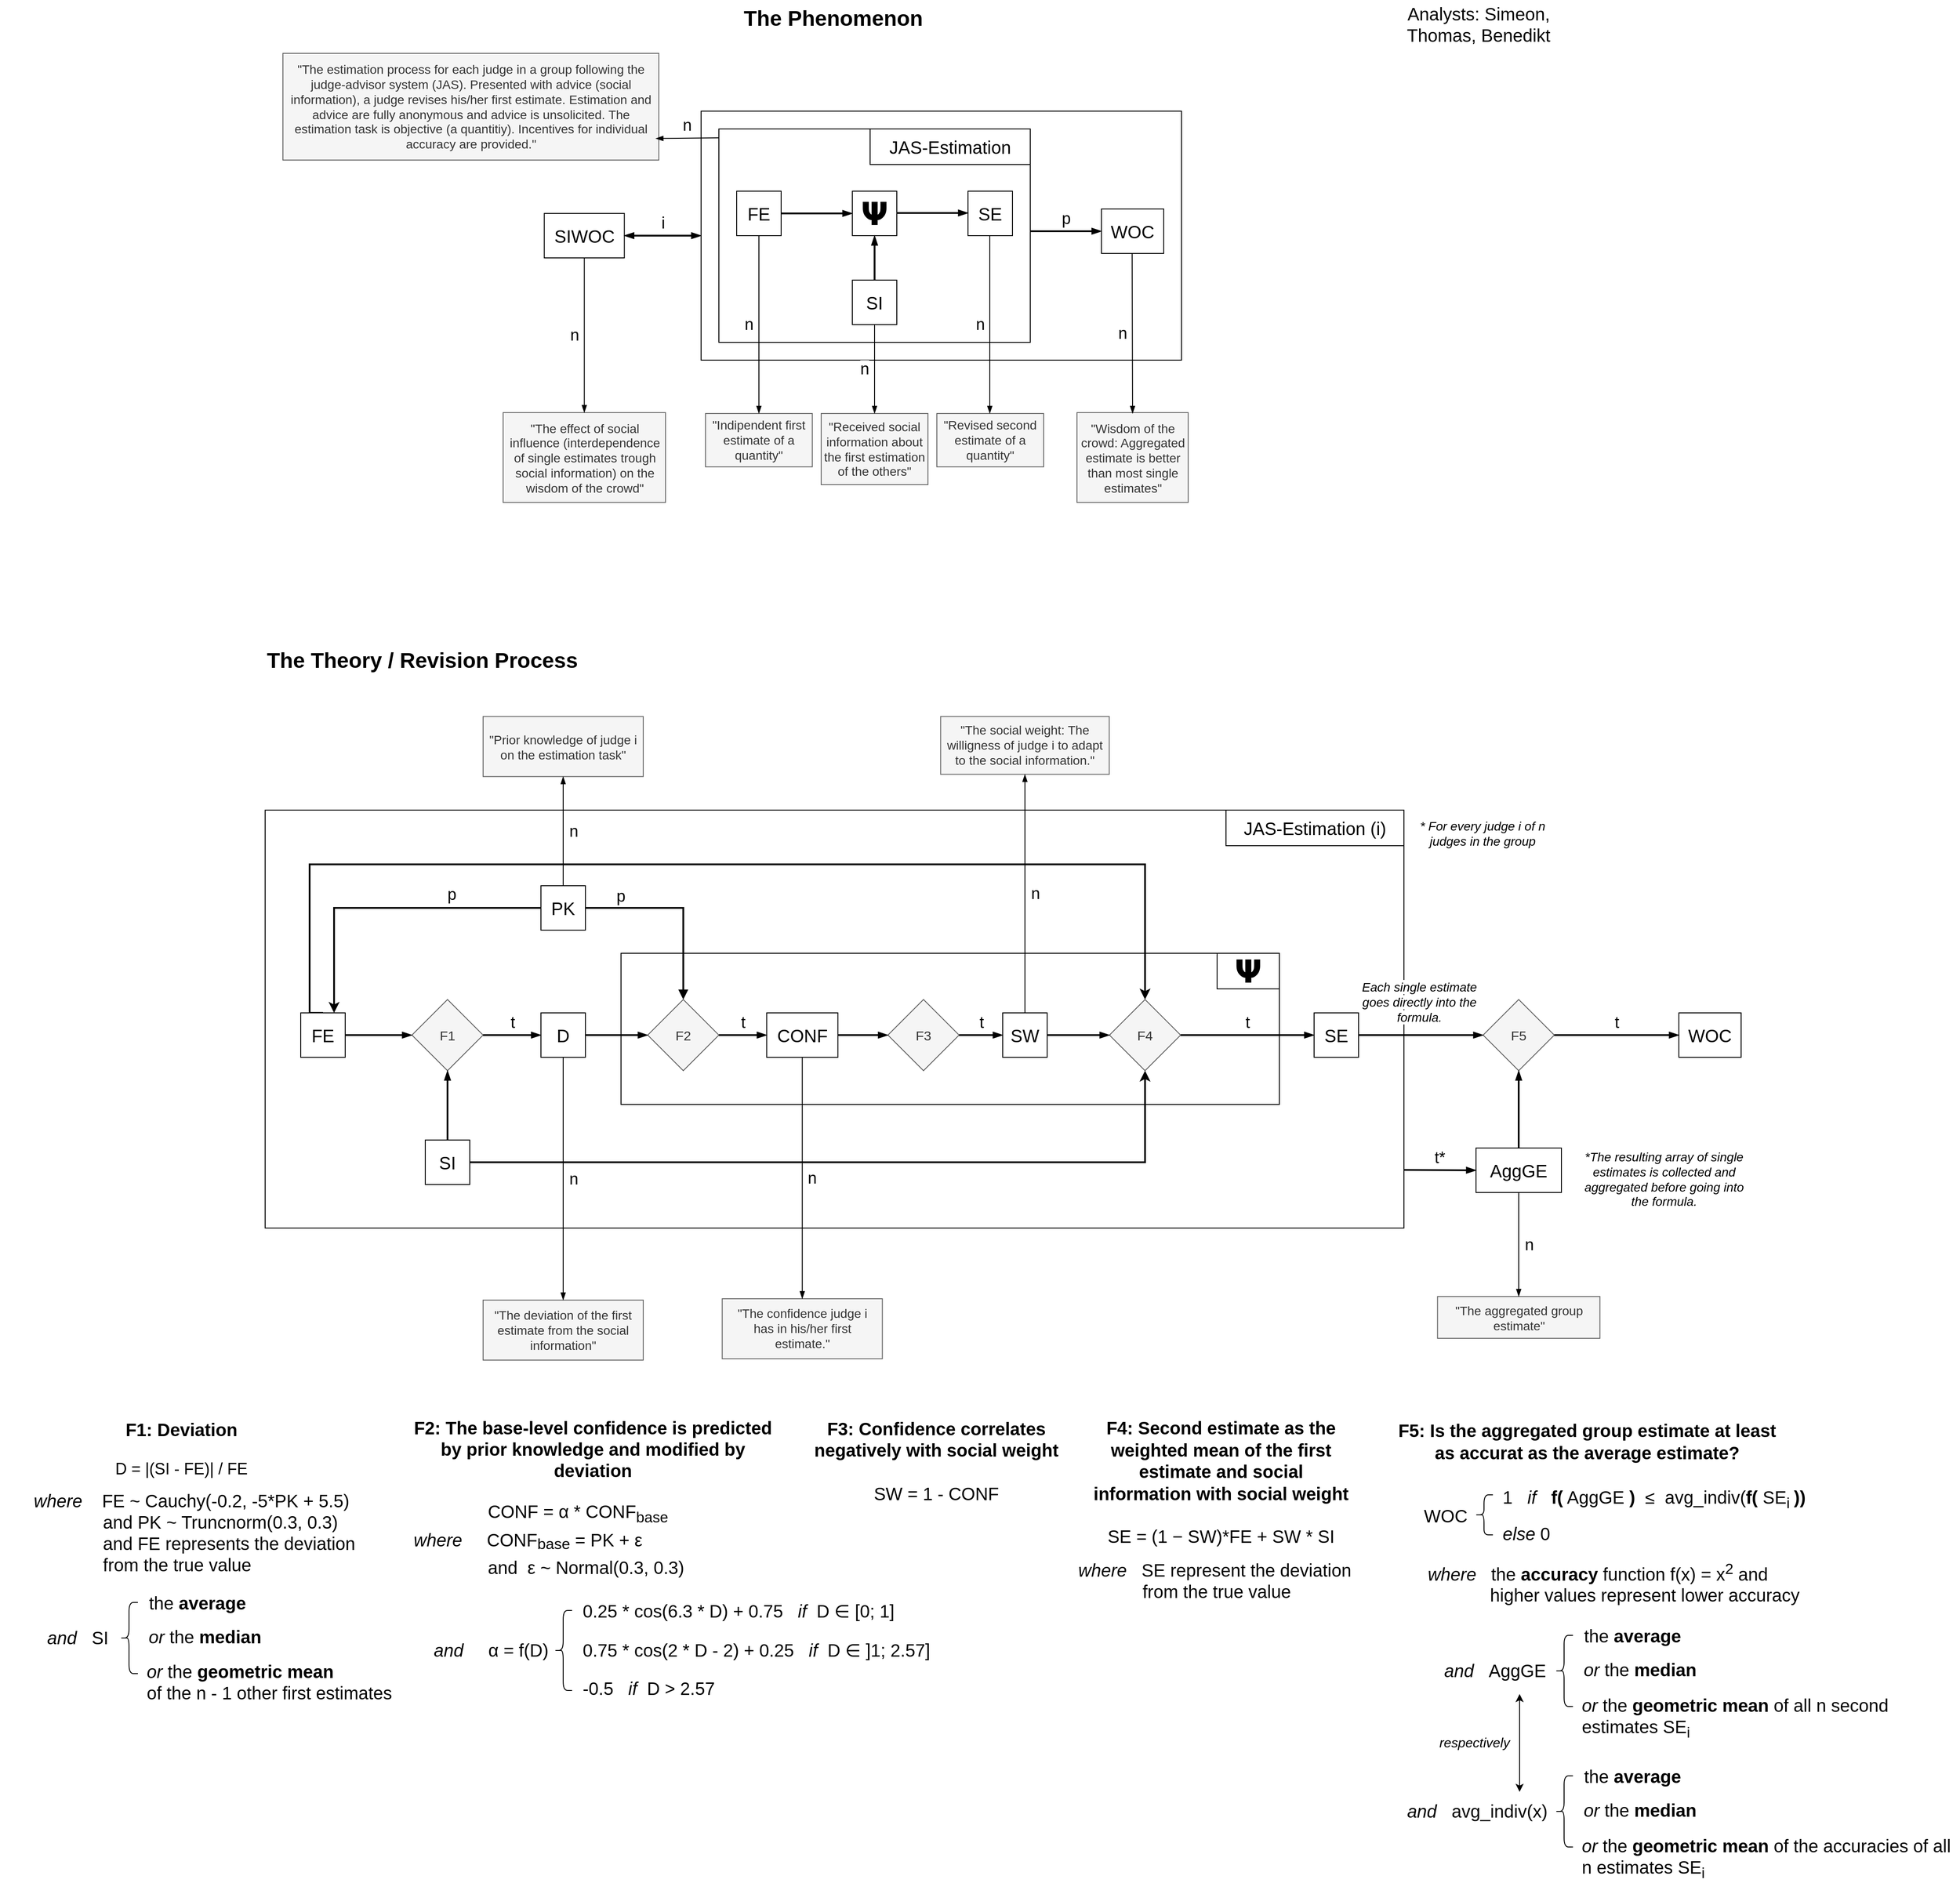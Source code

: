 <mxfile version="26.0.9">
  <diagram name="Seite-1" id="RQTe5mgzZmNywEFpRnqD">
    <mxGraphModel dx="2735" dy="2483" grid="1" gridSize="10" guides="1" tooltips="1" connect="1" arrows="1" fold="1" page="1" pageScale="1" pageWidth="827" pageHeight="1169" math="0" shadow="0">
      <root>
        <mxCell id="0" />
        <mxCell id="1" parent="0" />
        <mxCell id="HI9Pbx4m3uAijnWi6vWS-48" value="" style="group" parent="1" vertex="1" connectable="0">
          <mxGeometry x="-390" y="887" width="1587" height="500" as="geometry" />
        </mxCell>
        <mxCell id="HI9Pbx4m3uAijnWi6vWS-57" value="" style="group" parent="HI9Pbx4m3uAijnWi6vWS-48" vertex="1" connectable="0">
          <mxGeometry x="100" y="9" width="1365" height="470" as="geometry" />
        </mxCell>
        <mxCell id="HI9Pbx4m3uAijnWi6vWS-58" value="" style="rounded=0;whiteSpace=wrap;html=1;fillColor=none;" parent="HI9Pbx4m3uAijnWi6vWS-57" vertex="1">
          <mxGeometry width="1280" height="470" as="geometry" />
        </mxCell>
        <mxCell id="HI9Pbx4m3uAijnWi6vWS-59" value="JAS-Estimation (i)" style="rounded=0;whiteSpace=wrap;html=1;fontSize=20;" parent="HI9Pbx4m3uAijnWi6vWS-57" vertex="1">
          <mxGeometry x="1080" width="200" height="40" as="geometry" />
        </mxCell>
        <mxCell id="HI9Pbx4m3uAijnWi6vWS-60" value="&lt;font style=&quot;font-size: 14px; background-color: light-dark(rgb(255, 255, 255), rgb(255, 255, 255));&quot;&gt;&lt;i&gt;Each single estimate goes directly into the formula.&lt;/i&gt;&lt;/font&gt;" style="text;html=1;align=center;verticalAlign=middle;whiteSpace=wrap;rounded=0;" parent="HI9Pbx4m3uAijnWi6vWS-57" vertex="1">
          <mxGeometry x="1230" y="201" width="135" height="30" as="geometry" />
        </mxCell>
        <mxCell id="HI9Pbx4m3uAijnWi6vWS-34" value="&lt;font style=&quot;font-size: 18px;&quot;&gt;p&lt;/font&gt;" style="text;html=1;align=center;verticalAlign=middle;whiteSpace=wrap;rounded=0;" parent="HI9Pbx4m3uAijnWi6vWS-57" vertex="1">
          <mxGeometry x="370" y="82" width="60" height="30" as="geometry" />
        </mxCell>
        <mxCell id="HI9Pbx4m3uAijnWi6vWS-1" value="PK" style="rounded=0;whiteSpace=wrap;html=1;fontSize=20;" parent="HI9Pbx4m3uAijnWi6vWS-57" vertex="1">
          <mxGeometry x="310" y="85" width="50" height="50" as="geometry" />
        </mxCell>
        <mxCell id="HI9Pbx4m3uAijnWi6vWS-54" value="" style="rounded=0;whiteSpace=wrap;html=1;fillColor=none;strokeColor=#000000;strokeWidth=1;" parent="HI9Pbx4m3uAijnWi6vWS-48" vertex="1">
          <mxGeometry x="500" y="170" width="740" height="170" as="geometry" />
        </mxCell>
        <mxCell id="HI9Pbx4m3uAijnWi6vWS-55" value="&lt;span style=&quot;font-size: 36px;&quot;&gt;&lt;font style=&quot;color: rgb(0, 0, 0);&quot;&gt;𝝭&lt;/font&gt;&lt;/span&gt;" style="rounded=0;whiteSpace=wrap;html=1;strokeWidth=1;strokeColor=#000000;" parent="HI9Pbx4m3uAijnWi6vWS-48" vertex="1">
          <mxGeometry x="1170" y="170" width="70" height="40" as="geometry" />
        </mxCell>
        <mxCell id="PKGyjkcOjaS4IfkWWpPk-75" value="&lt;font&gt;&lt;i&gt;* For every judge i of n judges in the group&lt;/i&gt;&lt;/font&gt;" style="text;html=1;align=center;verticalAlign=middle;whiteSpace=wrap;rounded=0;fontSize=14;" parent="HI9Pbx4m3uAijnWi6vWS-48" vertex="1">
          <mxGeometry x="1377" y="20" width="183" height="30" as="geometry" />
        </mxCell>
        <mxCell id="PKGyjkcOjaS4IfkWWpPk-26" value="" style="group" parent="1" vertex="1" connectable="0">
          <mxGeometry x="220" y="130" width="350" height="240" as="geometry" />
        </mxCell>
        <mxCell id="PKGyjkcOjaS4IfkWWpPk-27" value="" style="rounded=0;whiteSpace=wrap;html=1;fillColor=none;" parent="PKGyjkcOjaS4IfkWWpPk-26" vertex="1">
          <mxGeometry width="350" height="240" as="geometry" />
        </mxCell>
        <mxCell id="PKGyjkcOjaS4IfkWWpPk-28" value="JAS-Estimation" style="rounded=0;whiteSpace=wrap;html=1;fontSize=20;" parent="PKGyjkcOjaS4IfkWWpPk-26" vertex="1">
          <mxGeometry x="170" width="180" height="40" as="geometry" />
        </mxCell>
        <mxCell id="PKGyjkcOjaS4IfkWWpPk-33" value="" style="rounded=0;whiteSpace=wrap;html=1;fillColor=none;" parent="1" vertex="1">
          <mxGeometry x="200" y="110" width="540" height="280" as="geometry" />
        </mxCell>
        <mxCell id="PKGyjkcOjaS4IfkWWpPk-1" value="FE" style="rounded=0;whiteSpace=wrap;html=1;fontSize=20;" parent="1" vertex="1">
          <mxGeometry x="240" y="200" width="50" height="50" as="geometry" />
        </mxCell>
        <mxCell id="PKGyjkcOjaS4IfkWWpPk-2" value="&lt;span style=&quot;font-size: 36px;&quot;&gt;𝝭&lt;/span&gt;" style="rounded=0;whiteSpace=wrap;html=1;fontSize=20;" parent="1" vertex="1">
          <mxGeometry x="370" y="200" width="50" height="50" as="geometry" />
        </mxCell>
        <mxCell id="PKGyjkcOjaS4IfkWWpPk-3" value="" style="endArrow=blockThin;html=1;rounded=0;strokeWidth=2;endFill=1;exitX=1;exitY=0.5;exitDx=0;exitDy=0;entryX=0;entryY=0.5;entryDx=0;entryDy=0;" parent="1" source="PKGyjkcOjaS4IfkWWpPk-1" target="PKGyjkcOjaS4IfkWWpPk-2" edge="1">
          <mxGeometry width="50" height="50" relative="1" as="geometry">
            <mxPoint x="330" y="310" as="sourcePoint" />
            <mxPoint x="490" y="310" as="targetPoint" />
          </mxGeometry>
        </mxCell>
        <mxCell id="PKGyjkcOjaS4IfkWWpPk-4" value="SE" style="rounded=0;whiteSpace=wrap;html=1;fontSize=20;" parent="1" vertex="1">
          <mxGeometry x="500" y="200" width="50" height="50" as="geometry" />
        </mxCell>
        <mxCell id="PKGyjkcOjaS4IfkWWpPk-5" value="" style="endArrow=blockThin;html=1;rounded=0;strokeWidth=2;endFill=1;exitX=1;exitY=0.5;exitDx=0;exitDy=0;entryX=0;entryY=0.5;entryDx=0;entryDy=0;" parent="1" edge="1">
          <mxGeometry width="50" height="50" relative="1" as="geometry">
            <mxPoint x="420" y="224.5" as="sourcePoint" />
            <mxPoint x="500" y="224.5" as="targetPoint" />
          </mxGeometry>
        </mxCell>
        <mxCell id="PKGyjkcOjaS4IfkWWpPk-7" value="SI" style="rounded=0;whiteSpace=wrap;html=1;fontSize=20;" parent="1" vertex="1">
          <mxGeometry x="370" y="300" width="50" height="50" as="geometry" />
        </mxCell>
        <mxCell id="PKGyjkcOjaS4IfkWWpPk-8" value="" style="endArrow=blockThin;html=1;rounded=0;strokeWidth=2;endFill=1;entryX=0.5;entryY=1;entryDx=0;entryDy=0;" parent="1" target="PKGyjkcOjaS4IfkWWpPk-2" edge="1">
          <mxGeometry width="50" height="50" relative="1" as="geometry">
            <mxPoint x="395" y="300" as="sourcePoint" />
            <mxPoint x="450" y="300" as="targetPoint" />
          </mxGeometry>
        </mxCell>
        <mxCell id="PKGyjkcOjaS4IfkWWpPk-12" value="WOC" style="rounded=0;whiteSpace=wrap;html=1;fontSize=20;" parent="1" vertex="1">
          <mxGeometry x="650" y="220" width="70" height="50" as="geometry" />
        </mxCell>
        <mxCell id="PKGyjkcOjaS4IfkWWpPk-13" value="&lt;font style=&quot;font-size: 18px;&quot;&gt;p&lt;/font&gt;" style="endArrow=blockThin;html=1;rounded=0;labelPosition=center;verticalLabelPosition=top;align=center;verticalAlign=bottom;strokeWidth=2;endFill=1;exitX=1;exitY=0.5;exitDx=0;exitDy=0;" parent="1" edge="1">
          <mxGeometry width="50" height="50" relative="1" as="geometry">
            <mxPoint x="569.991" y="245" as="sourcePoint" />
            <mxPoint x="650" y="245" as="targetPoint" />
          </mxGeometry>
        </mxCell>
        <mxCell id="PKGyjkcOjaS4IfkWWpPk-15" value="SIWOC" style="rounded=0;whiteSpace=wrap;html=1;fontSize=20;" parent="1" vertex="1">
          <mxGeometry x="23.75" y="225" width="90" height="50" as="geometry" />
        </mxCell>
        <mxCell id="PKGyjkcOjaS4IfkWWpPk-16" value="&lt;font style=&quot;font-size: 18px;&quot;&gt;i&lt;/font&gt;" style="endArrow=blockThin;html=1;rounded=0;labelPosition=center;verticalLabelPosition=top;align=center;verticalAlign=bottom;strokeWidth=2;endFill=1;startArrow=blockThin;startFill=1;entryX=0;entryY=0.5;entryDx=0;entryDy=0;exitX=1;exitY=0.5;exitDx=0;exitDy=0;" parent="1" source="PKGyjkcOjaS4IfkWWpPk-15" target="PKGyjkcOjaS4IfkWWpPk-33" edge="1">
          <mxGeometry width="50" height="50" relative="1" as="geometry">
            <mxPoint x="100" y="310" as="sourcePoint" />
            <mxPoint x="170" y="250" as="targetPoint" />
          </mxGeometry>
        </mxCell>
        <mxCell id="PKGyjkcOjaS4IfkWWpPk-17" value="&quot;Indipendent first estimate of a quantity&quot;" style="rounded=0;whiteSpace=wrap;html=1;fillColor=#f5f5f5;fontColor=#333333;strokeColor=#666666;fontSize=14;" parent="1" vertex="1">
          <mxGeometry x="205" y="450" width="120" height="60" as="geometry" />
        </mxCell>
        <mxCell id="PKGyjkcOjaS4IfkWWpPk-18" value="&lt;font style=&quot;font-size: 18px;&quot;&gt;n&lt;/font&gt;" style="endArrow=blockThin;html=1;rounded=0;labelPosition=left;verticalLabelPosition=middle;align=right;verticalAlign=middle;strokeWidth=1;endFill=1;exitX=0.5;exitY=1;exitDx=0;exitDy=0;entryX=0.5;entryY=0;entryDx=0;entryDy=0;spacingRight=5;" parent="1" source="PKGyjkcOjaS4IfkWWpPk-1" target="PKGyjkcOjaS4IfkWWpPk-17" edge="1">
          <mxGeometry width="50" height="50" relative="1" as="geometry">
            <mxPoint x="250" y="300" as="sourcePoint" />
            <mxPoint x="400" y="300" as="targetPoint" />
          </mxGeometry>
        </mxCell>
        <mxCell id="PKGyjkcOjaS4IfkWWpPk-19" value="&quot;Received social information about the first estimation of the others&quot;" style="rounded=0;whiteSpace=wrap;html=1;fillColor=#f5f5f5;fontColor=#333333;strokeColor=#666666;fontSize=14;" parent="1" vertex="1">
          <mxGeometry x="335" y="450" width="120" height="80" as="geometry" />
        </mxCell>
        <mxCell id="PKGyjkcOjaS4IfkWWpPk-20" value="&lt;font style=&quot;font-size: 18px;&quot;&gt;n&lt;/font&gt;" style="endArrow=blockThin;html=1;rounded=0;labelPosition=left;verticalLabelPosition=middle;align=right;verticalAlign=middle;strokeWidth=1;endFill=1;exitX=0.5;exitY=1;exitDx=0;exitDy=0;entryX=0.5;entryY=0;entryDx=0;entryDy=0;spacingRight=5;" parent="1" source="PKGyjkcOjaS4IfkWWpPk-7" target="PKGyjkcOjaS4IfkWWpPk-19" edge="1">
          <mxGeometry width="50" height="50" relative="1" as="geometry">
            <mxPoint x="275" y="260" as="sourcePoint" />
            <mxPoint x="275" y="460" as="targetPoint" />
          </mxGeometry>
        </mxCell>
        <mxCell id="PKGyjkcOjaS4IfkWWpPk-21" value="&quot;Revised second estimate of a quantity&quot;" style="rounded=0;whiteSpace=wrap;html=1;fillColor=#f5f5f5;fontColor=#333333;strokeColor=#666666;fontSize=14;" parent="1" vertex="1">
          <mxGeometry x="465" y="450" width="120" height="60" as="geometry" />
        </mxCell>
        <mxCell id="PKGyjkcOjaS4IfkWWpPk-22" value="&lt;font style=&quot;font-size: 18px;&quot;&gt;n&lt;/font&gt;" style="endArrow=blockThin;html=1;rounded=0;labelPosition=left;verticalLabelPosition=middle;align=right;verticalAlign=middle;strokeWidth=1;endFill=1;exitX=0.5;exitY=1;exitDx=0;exitDy=0;entryX=0.5;entryY=0;entryDx=0;entryDy=0;spacingRight=5;" parent="1" edge="1">
          <mxGeometry width="50" height="50" relative="1" as="geometry">
            <mxPoint x="524.5" y="250" as="sourcePoint" />
            <mxPoint x="524.5" y="450" as="targetPoint" />
          </mxGeometry>
        </mxCell>
        <mxCell id="PKGyjkcOjaS4IfkWWpPk-29" value="&quot;Wisdom of the crowd: Aggregated estimate is better than most single estimates&quot;" style="rounded=0;whiteSpace=wrap;html=1;fillColor=#f5f5f5;fontColor=#333333;strokeColor=#666666;fontSize=14;" parent="1" vertex="1">
          <mxGeometry x="622.5" y="449" width="125" height="101" as="geometry" />
        </mxCell>
        <mxCell id="PKGyjkcOjaS4IfkWWpPk-30" value="&lt;font style=&quot;font-size: 18px;&quot;&gt;n&lt;/font&gt;" style="endArrow=blockThin;html=1;rounded=0;labelPosition=left;verticalLabelPosition=middle;align=right;verticalAlign=middle;strokeWidth=1;endFill=1;exitX=0.5;exitY=1;exitDx=0;exitDy=0;spacingRight=5;" parent="1" edge="1">
          <mxGeometry width="50" height="50" relative="1" as="geometry">
            <mxPoint x="684.5" y="270" as="sourcePoint" />
            <mxPoint x="685" y="450" as="targetPoint" />
          </mxGeometry>
        </mxCell>
        <mxCell id="PKGyjkcOjaS4IfkWWpPk-31" value="&quot;The effect of social influence (interdependence of single estimates trough social information) on the wisdom of the crowd&quot;" style="rounded=0;whiteSpace=wrap;html=1;fillColor=#f5f5f5;fontColor=#333333;strokeColor=#666666;fontSize=14;spacingLeft=3;spacingRight=3;" parent="1" vertex="1">
          <mxGeometry x="-22.5" y="449" width="182.5" height="101" as="geometry" />
        </mxCell>
        <mxCell id="PKGyjkcOjaS4IfkWWpPk-32" value="&lt;font style=&quot;font-size: 18px;&quot;&gt;n&lt;/font&gt;" style="endArrow=blockThin;html=1;rounded=0;labelPosition=left;verticalLabelPosition=middle;align=right;verticalAlign=middle;strokeWidth=1;endFill=1;spacingRight=5;exitX=0.5;exitY=1;exitDx=0;exitDy=0;entryX=0.5;entryY=0;entryDx=0;entryDy=0;" parent="1" source="PKGyjkcOjaS4IfkWWpPk-15" target="PKGyjkcOjaS4IfkWWpPk-31" edge="1">
          <mxGeometry width="50" height="50" relative="1" as="geometry">
            <mxPoint x="70" y="280" as="sourcePoint" />
            <mxPoint x="65" y="449" as="targetPoint" />
          </mxGeometry>
        </mxCell>
        <mxCell id="PKGyjkcOjaS4IfkWWpPk-34" value="&quot;The estimation process for each judge in a group following the judge-advisor system (JAS). Presented with advice (social information), a judge revises his/her first estimate. Estimation and advice are fully anonymous and advice is unsolicited. The estimation task is objective (a quantitiy). Incentives for individual accuracy are provided.&quot;" style="rounded=0;whiteSpace=wrap;html=1;fillColor=#f5f5f5;fontColor=#333333;strokeColor=#666666;fontSize=14;spacingLeft=5;spacingRight=5;" parent="1" vertex="1">
          <mxGeometry x="-270" y="45" width="422.5" height="120" as="geometry" />
        </mxCell>
        <mxCell id="PKGyjkcOjaS4IfkWWpPk-35" value="&lt;font style=&quot;font-size: 18px;&quot;&gt;n&lt;/font&gt;" style="endArrow=blockThin;html=1;rounded=0;labelPosition=center;verticalLabelPosition=top;align=center;verticalAlign=bottom;strokeWidth=1;endFill=1;exitX=0.037;exitY=0.107;exitDx=0;exitDy=0;exitPerimeter=0;entryX=0.992;entryY=0.798;entryDx=0;entryDy=0;entryPerimeter=0;" parent="1" source="PKGyjkcOjaS4IfkWWpPk-33" target="PKGyjkcOjaS4IfkWWpPk-34" edge="1">
          <mxGeometry width="50" height="50" relative="1" as="geometry">
            <mxPoint x="220" y="70" as="sourcePoint" />
            <mxPoint x="380" y="70" as="targetPoint" />
          </mxGeometry>
        </mxCell>
        <mxCell id="PKGyjkcOjaS4IfkWWpPk-57" value="&quot;The social weight: The willigness of judge i to adapt to the social information.&quot;" style="rounded=0;whiteSpace=wrap;html=1;fillColor=#f5f5f5;strokeColor=#666666;fontSize=14;spacingLeft=3;spacingRight=3;fontColor=#333333;" parent="1" vertex="1">
          <mxGeometry x="469.25" y="790.75" width="189.5" height="65" as="geometry" />
        </mxCell>
        <mxCell id="PKGyjkcOjaS4IfkWWpPk-68" value="&quot;The confidence judge i has in his/her first estimate.&quot;" style="rounded=0;whiteSpace=wrap;html=1;fillColor=#f5f5f5;strokeColor=#666666;fontSize=14;spacingLeft=3;spacingRight=3;fontColor=#333333;" parent="1" vertex="1">
          <mxGeometry x="223.75" y="1445.5" width="180" height="67.5" as="geometry" />
        </mxCell>
        <mxCell id="PKGyjkcOjaS4IfkWWpPk-79" value="&lt;b style=&quot;&quot;&gt;&lt;font style=&quot;font-size: 20px;&quot;&gt;F4: Second estimate as the weighted mean of the first estimate and social information with social weight&lt;/font&gt;&lt;/b&gt;&lt;div&gt;&lt;b&gt;&lt;font style=&quot;font-size: 20px;&quot;&gt;&lt;br&gt;&lt;/font&gt;&lt;/b&gt;&lt;div&gt;&lt;font style=&quot;font-size: 20px;&quot;&gt;SE = (1 − SW)*FE + SW * SI&lt;/font&gt;&lt;br&gt;&lt;/div&gt;&lt;/div&gt;" style="text;html=1;align=center;verticalAlign=middle;whiteSpace=wrap;rounded=0;fontSize=17;" parent="1" vertex="1">
          <mxGeometry x="634" y="1587" width="301" height="130" as="geometry" />
        </mxCell>
        <mxCell id="PKGyjkcOjaS4IfkWWpPk-80" value="&lt;b style=&quot;&quot;&gt;&lt;font style=&quot;font-size: 20px;&quot;&gt;F5: Is the aggregated group estimate at least as accurat as the average estimate?&lt;/font&gt;&lt;/b&gt;" style="text;html=1;align=center;verticalAlign=middle;whiteSpace=wrap;rounded=0;fontSize=17;" parent="1" vertex="1">
          <mxGeometry x="981" y="1572" width="430" height="67" as="geometry" />
        </mxCell>
        <mxCell id="HI9Pbx4m3uAijnWi6vWS-29" style="edgeStyle=orthogonalEdgeStyle;rounded=0;orthogonalLoop=1;jettySize=auto;html=1;exitX=0.5;exitY=0;exitDx=0;exitDy=0;entryX=0.5;entryY=0;entryDx=0;entryDy=0;strokeWidth=2;" parent="1" source="PKGyjkcOjaS4IfkWWpPk-83" target="PKGyjkcOjaS4IfkWWpPk-86" edge="1">
          <mxGeometry relative="1" as="geometry">
            <Array as="points">
              <mxPoint x="-240" y="1124" />
              <mxPoint x="-240" y="957" />
              <mxPoint x="699" y="957" />
            </Array>
          </mxGeometry>
        </mxCell>
        <mxCell id="PKGyjkcOjaS4IfkWWpPk-83" value="FE" style="rounded=0;whiteSpace=wrap;html=1;fontSize=20;" parent="1" vertex="1">
          <mxGeometry x="-250" y="1124" width="50" height="50" as="geometry" />
        </mxCell>
        <mxCell id="PKGyjkcOjaS4IfkWWpPk-85" value="SW" style="rounded=0;whiteSpace=wrap;html=1;fontSize=20;" parent="1" vertex="1">
          <mxGeometry x="539" y="1124" width="50" height="50" as="geometry" />
        </mxCell>
        <mxCell id="PKGyjkcOjaS4IfkWWpPk-86" value="F4" style="rhombus;whiteSpace=wrap;html=1;strokeColor=#666666;fillColor=#f5f5f5;fontSize=15;fontColor=#333333;" parent="1" vertex="1">
          <mxGeometry x="659" y="1109" width="80" height="80" as="geometry" />
        </mxCell>
        <mxCell id="PKGyjkcOjaS4IfkWWpPk-87" value="SE" style="rounded=0;whiteSpace=wrap;html=1;fontSize=20;" parent="1" vertex="1">
          <mxGeometry x="889" y="1124" width="50" height="50" as="geometry" />
        </mxCell>
        <mxCell id="PKGyjkcOjaS4IfkWWpPk-88" value="CONF" style="rounded=0;whiteSpace=wrap;html=1;fontSize=20;" parent="1" vertex="1">
          <mxGeometry x="273.75" y="1124" width="80" height="50" as="geometry" />
        </mxCell>
        <mxCell id="PKGyjkcOjaS4IfkWWpPk-92" value="" style="endArrow=blockThin;html=1;rounded=0;strokeWidth=2;endFill=1;exitX=1;exitY=0.5;exitDx=0;exitDy=0;entryX=0;entryY=0.5;entryDx=0;entryDy=0;" parent="1" source="PKGyjkcOjaS4IfkWWpPk-85" target="PKGyjkcOjaS4IfkWWpPk-86" edge="1">
          <mxGeometry width="50" height="50" relative="1" as="geometry">
            <mxPoint x="589" y="1254" as="sourcePoint" />
            <mxPoint x="749" y="1254" as="targetPoint" />
          </mxGeometry>
        </mxCell>
        <mxCell id="PKGyjkcOjaS4IfkWWpPk-93" value="&lt;font style=&quot;font-size: 18px;&quot;&gt;t&lt;/font&gt;" style="endArrow=blockThin;html=1;rounded=0;labelPosition=center;verticalLabelPosition=top;align=center;verticalAlign=bottom;strokeWidth=2;endFill=1;exitX=1;exitY=0.5;exitDx=0;exitDy=0;entryX=0;entryY=0.5;entryDx=0;entryDy=0;" parent="1" source="PKGyjkcOjaS4IfkWWpPk-86" target="PKGyjkcOjaS4IfkWWpPk-87" edge="1">
          <mxGeometry width="50" height="50" relative="1" as="geometry">
            <mxPoint x="789" y="1224" as="sourcePoint" />
            <mxPoint x="949" y="1224" as="targetPoint" />
          </mxGeometry>
        </mxCell>
        <mxCell id="PKGyjkcOjaS4IfkWWpPk-98" style="edgeStyle=orthogonalEdgeStyle;rounded=0;orthogonalLoop=1;jettySize=auto;html=1;exitX=1;exitY=0.5;exitDx=0;exitDy=0;entryX=0.5;entryY=1;entryDx=0;entryDy=0;strokeWidth=2;" parent="1" source="PKGyjkcOjaS4IfkWWpPk-39" target="PKGyjkcOjaS4IfkWWpPk-86" edge="1">
          <mxGeometry relative="1" as="geometry" />
        </mxCell>
        <mxCell id="PKGyjkcOjaS4IfkWWpPk-39" value="SI" style="rounded=0;whiteSpace=wrap;html=1;fontSize=20;" parent="1" vertex="1">
          <mxGeometry x="-110" y="1267" width="50" height="50" as="geometry" />
        </mxCell>
        <mxCell id="PKGyjkcOjaS4IfkWWpPk-105" value="F5" style="rhombus;whiteSpace=wrap;html=1;strokeColor=#666666;fillColor=#f5f5f5;fontSize=15;fontColor=#333333;" parent="1" vertex="1">
          <mxGeometry x="1079" y="1109" width="80" height="80" as="geometry" />
        </mxCell>
        <mxCell id="PKGyjkcOjaS4IfkWWpPk-107" value="" style="endArrow=blockThin;html=1;rounded=0;strokeWidth=2;endFill=1;exitX=1;exitY=0.5;exitDx=0;exitDy=0;entryX=0;entryY=0.5;entryDx=0;entryDy=0;" parent="1" source="PKGyjkcOjaS4IfkWWpPk-87" target="PKGyjkcOjaS4IfkWWpPk-105" edge="1">
          <mxGeometry width="50" height="50" relative="1" as="geometry">
            <mxPoint x="1049" y="1184" as="sourcePoint" />
            <mxPoint x="1179" y="1224" as="targetPoint" />
          </mxGeometry>
        </mxCell>
        <mxCell id="PKGyjkcOjaS4IfkWWpPk-108" value="AggGE" style="rounded=0;whiteSpace=wrap;html=1;fontSize=20;" parent="1" vertex="1">
          <mxGeometry x="1071" y="1276" width="96" height="50" as="geometry" />
        </mxCell>
        <mxCell id="PKGyjkcOjaS4IfkWWpPk-109" value="&lt;font style=&quot;font-size: 18px;&quot;&gt;t*&lt;/font&gt;" style="endArrow=blockThin;html=1;rounded=0;labelPosition=center;verticalLabelPosition=top;align=center;verticalAlign=bottom;strokeWidth=2;endFill=1;exitX=1;exitY=0.861;exitDx=0;exitDy=0;entryX=0;entryY=0.5;entryDx=0;entryDy=0;exitPerimeter=0;" parent="1" source="HI9Pbx4m3uAijnWi6vWS-58" target="PKGyjkcOjaS4IfkWWpPk-108" edge="1">
          <mxGeometry width="50" height="50" relative="1" as="geometry">
            <mxPoint x="979.0" y="1301.5" as="sourcePoint" />
            <mxPoint x="1219" y="1384" as="targetPoint" />
          </mxGeometry>
        </mxCell>
        <mxCell id="PKGyjkcOjaS4IfkWWpPk-110" value="" style="endArrow=blockThin;html=1;rounded=0;strokeWidth=2;endFill=1;exitX=0.5;exitY=0;exitDx=0;exitDy=0;entryX=0.5;entryY=1;entryDx=0;entryDy=0;" parent="1" source="PKGyjkcOjaS4IfkWWpPk-108" target="PKGyjkcOjaS4IfkWWpPk-105" edge="1">
          <mxGeometry width="50" height="50" relative="1" as="geometry">
            <mxPoint x="1139" y="1214" as="sourcePoint" />
            <mxPoint x="1299" y="1214" as="targetPoint" />
          </mxGeometry>
        </mxCell>
        <mxCell id="PKGyjkcOjaS4IfkWWpPk-111" value="&quot;The aggregated group estimate&quot;" style="rounded=0;whiteSpace=wrap;html=1;fillColor=#f5f5f5;fontColor=#333333;strokeColor=#666666;fontSize=14;spacingLeft=3;spacingRight=3;" parent="1" vertex="1">
          <mxGeometry x="1027.75" y="1443" width="182.5" height="47" as="geometry" />
        </mxCell>
        <mxCell id="PKGyjkcOjaS4IfkWWpPk-112" value="&lt;font style=&quot;font-size: 18px;&quot;&gt;n&lt;/font&gt;" style="endArrow=blockThin;html=1;rounded=0;labelPosition=right;verticalLabelPosition=middle;align=left;verticalAlign=middle;strokeWidth=1;endFill=1;exitX=0.5;exitY=1;exitDx=0;exitDy=0;entryX=0.5;entryY=0;entryDx=0;entryDy=0;spacingLeft=5;" parent="1" source="PKGyjkcOjaS4IfkWWpPk-108" target="PKGyjkcOjaS4IfkWWpPk-111" edge="1">
          <mxGeometry width="50" height="50" relative="1" as="geometry">
            <mxPoint x="1179" y="1364" as="sourcePoint" />
            <mxPoint x="1339" y="1364" as="targetPoint" />
          </mxGeometry>
        </mxCell>
        <mxCell id="PKGyjkcOjaS4IfkWWpPk-113" value="WOC" style="rounded=0;whiteSpace=wrap;html=1;fontSize=20;" parent="1" vertex="1">
          <mxGeometry x="1299" y="1124" width="70" height="50" as="geometry" />
        </mxCell>
        <mxCell id="PKGyjkcOjaS4IfkWWpPk-115" value="&lt;font style=&quot;font-size: 18px;&quot;&gt;t&lt;/font&gt;" style="endArrow=blockThin;html=1;rounded=0;labelPosition=center;verticalLabelPosition=top;align=center;verticalAlign=bottom;strokeWidth=2;endFill=1;exitX=1;exitY=0.5;exitDx=0;exitDy=0;entryX=0;entryY=0.5;entryDx=0;entryDy=0;" parent="1" source="PKGyjkcOjaS4IfkWWpPk-105" target="PKGyjkcOjaS4IfkWWpPk-113" edge="1">
          <mxGeometry width="50" height="50" relative="1" as="geometry">
            <mxPoint x="1229" y="1234" as="sourcePoint" />
            <mxPoint x="1389" y="1234" as="targetPoint" />
          </mxGeometry>
        </mxCell>
        <mxCell id="PKGyjkcOjaS4IfkWWpPk-116" value="&lt;h1 style=&quot;margin-top: 0px;&quot;&gt;The Theory / Revision Process&lt;/h1&gt;" style="text;html=1;whiteSpace=wrap;overflow=hidden;rounded=0;" parent="1" vertex="1">
          <mxGeometry x="-290" y="707" width="900" height="63" as="geometry" />
        </mxCell>
        <mxCell id="PKGyjkcOjaS4IfkWWpPk-117" value="&lt;h1 style=&quot;margin-top: 0px;&quot;&gt;The Phenomenon&lt;/h1&gt;&lt;p&gt;&lt;br&gt;&lt;/p&gt;" style="text;html=1;whiteSpace=wrap;overflow=hidden;rounded=0;" parent="1" vertex="1">
          <mxGeometry x="246" y="-15" width="400" height="50" as="geometry" />
        </mxCell>
        <mxCell id="HI9Pbx4m3uAijnWi6vWS-31" style="edgeStyle=orthogonalEdgeStyle;rounded=0;orthogonalLoop=1;jettySize=auto;html=1;exitX=0;exitY=0.5;exitDx=0;exitDy=0;entryX=0.75;entryY=0;entryDx=0;entryDy=0;strokeWidth=2;" parent="1" source="HI9Pbx4m3uAijnWi6vWS-1" target="PKGyjkcOjaS4IfkWWpPk-83" edge="1">
          <mxGeometry relative="1" as="geometry" />
        </mxCell>
        <mxCell id="HI9Pbx4m3uAijnWi6vWS-69" style="edgeStyle=orthogonalEdgeStyle;rounded=0;orthogonalLoop=1;jettySize=auto;html=1;exitX=1;exitY=0.5;exitDx=0;exitDy=0;entryX=0.5;entryY=0;entryDx=0;entryDy=0;endArrow=block;endFill=1;strokeWidth=2;" parent="1" source="HI9Pbx4m3uAijnWi6vWS-1" target="HI9Pbx4m3uAijnWi6vWS-13" edge="1">
          <mxGeometry relative="1" as="geometry" />
        </mxCell>
        <mxCell id="HI9Pbx4m3uAijnWi6vWS-4" value="D" style="rounded=0;whiteSpace=wrap;html=1;fontSize=20;" parent="1" vertex="1">
          <mxGeometry x="20" y="1124" width="50" height="50" as="geometry" />
        </mxCell>
        <mxCell id="HI9Pbx4m3uAijnWi6vWS-10" value="F3" style="rhombus;whiteSpace=wrap;html=1;strokeColor=#666666;fillColor=#f5f5f5;fontSize=15;fontColor=#333333;" parent="1" vertex="1">
          <mxGeometry x="410" y="1109" width="80" height="80" as="geometry" />
        </mxCell>
        <mxCell id="HI9Pbx4m3uAijnWi6vWS-11" value="" style="endArrow=blockThin;html=1;rounded=0;strokeWidth=2;endFill=1;exitX=1;exitY=0.5;exitDx=0;exitDy=0;entryX=0;entryY=0.5;entryDx=0;entryDy=0;" parent="1" source="PKGyjkcOjaS4IfkWWpPk-88" target="HI9Pbx4m3uAijnWi6vWS-10" edge="1">
          <mxGeometry width="50" height="50" relative="1" as="geometry">
            <mxPoint x="330" y="1227" as="sourcePoint" />
            <mxPoint x="490" y="1227" as="targetPoint" />
          </mxGeometry>
        </mxCell>
        <mxCell id="HI9Pbx4m3uAijnWi6vWS-13" value="F2" style="rhombus;whiteSpace=wrap;html=1;strokeColor=#666666;fillColor=#f5f5f5;fontSize=15;fontColor=#333333;" parent="1" vertex="1">
          <mxGeometry x="140" y="1109" width="80" height="80" as="geometry" />
        </mxCell>
        <mxCell id="HI9Pbx4m3uAijnWi6vWS-15" value="" style="endArrow=blockThin;html=1;rounded=0;strokeWidth=2;endFill=1;exitX=1;exitY=0.5;exitDx=0;exitDy=0;entryX=0;entryY=0.5;entryDx=0;entryDy=0;" parent="1" source="HI9Pbx4m3uAijnWi6vWS-4" target="HI9Pbx4m3uAijnWi6vWS-13" edge="1">
          <mxGeometry width="50" height="50" relative="1" as="geometry">
            <mxPoint x="160" y="1247" as="sourcePoint" />
            <mxPoint x="320" y="1247" as="targetPoint" />
          </mxGeometry>
        </mxCell>
        <mxCell id="HI9Pbx4m3uAijnWi6vWS-16" value="F1" style="rhombus;whiteSpace=wrap;html=1;strokeColor=#666666;fillColor=#f5f5f5;fontSize=15;fontColor=#333333;" parent="1" vertex="1">
          <mxGeometry x="-125" y="1109" width="80" height="80" as="geometry" />
        </mxCell>
        <mxCell id="HI9Pbx4m3uAijnWi6vWS-18" value="" style="endArrow=blockThin;html=1;rounded=0;strokeWidth=2;endFill=1;exitX=0.5;exitY=0;exitDx=0;exitDy=0;entryX=0.5;entryY=1;entryDx=0;entryDy=0;" parent="1" source="PKGyjkcOjaS4IfkWWpPk-39" target="HI9Pbx4m3uAijnWi6vWS-16" edge="1">
          <mxGeometry width="50" height="50" relative="1" as="geometry">
            <mxPoint x="70" y="1237" as="sourcePoint" />
            <mxPoint x="230" y="1237" as="targetPoint" />
          </mxGeometry>
        </mxCell>
        <mxCell id="HI9Pbx4m3uAijnWi6vWS-19" value="" style="endArrow=blockThin;html=1;rounded=0;strokeWidth=2;endFill=1;exitX=1;exitY=0.5;exitDx=0;exitDy=0;entryX=0;entryY=0.5;entryDx=0;entryDy=0;" parent="1" source="PKGyjkcOjaS4IfkWWpPk-83" target="HI9Pbx4m3uAijnWi6vWS-16" edge="1">
          <mxGeometry width="50" height="50" relative="1" as="geometry">
            <mxPoint x="-130" y="1217" as="sourcePoint" />
            <mxPoint x="30" y="1217" as="targetPoint" />
          </mxGeometry>
        </mxCell>
        <mxCell id="HI9Pbx4m3uAijnWi6vWS-22" value="&lt;font style=&quot;font-size: 18px;&quot;&gt;n&lt;/font&gt;" style="endArrow=blockThin;html=1;rounded=0;labelPosition=right;verticalLabelPosition=middle;align=left;verticalAlign=middle;strokeWidth=1;endFill=1;exitX=0.5;exitY=1;exitDx=0;exitDy=0;entryX=0.5;entryY=0;entryDx=0;entryDy=0;spacingLeft=4;" parent="1" source="PKGyjkcOjaS4IfkWWpPk-88" target="PKGyjkcOjaS4IfkWWpPk-68" edge="1">
          <mxGeometry width="50" height="50" relative="1" as="geometry">
            <mxPoint x="370" y="1207" as="sourcePoint" />
            <mxPoint x="530" y="1207" as="targetPoint" />
          </mxGeometry>
        </mxCell>
        <mxCell id="HI9Pbx4m3uAijnWi6vWS-33" value="&lt;font style=&quot;font-size: 18px;&quot;&gt;p&lt;/font&gt;" style="text;html=1;align=center;verticalAlign=middle;whiteSpace=wrap;rounded=0;" parent="1" vertex="1">
          <mxGeometry x="-110" y="976" width="60" height="30" as="geometry" />
        </mxCell>
        <mxCell id="HI9Pbx4m3uAijnWi6vWS-35" value="&lt;font style=&quot;font-size: 18px;&quot;&gt;n&lt;/font&gt;" style="endArrow=blockThin;html=1;rounded=0;labelPosition=right;verticalLabelPosition=middle;align=left;verticalAlign=middle;strokeWidth=1;endFill=1;exitX=0.5;exitY=0;exitDx=0;exitDy=0;entryX=0.5;entryY=1;entryDx=0;entryDy=0;spacingLeft=5;" parent="1" source="PKGyjkcOjaS4IfkWWpPk-85" target="PKGyjkcOjaS4IfkWWpPk-57" edge="1">
          <mxGeometry width="50" height="50" relative="1" as="geometry">
            <mxPoint x="740" y="1077" as="sourcePoint" />
            <mxPoint x="900" y="1077" as="targetPoint" />
          </mxGeometry>
        </mxCell>
        <mxCell id="HI9Pbx4m3uAijnWi6vWS-37" value="&quot;Prior knowledge of judge i on the estimation task&quot;" style="rounded=0;whiteSpace=wrap;html=1;fillColor=#f5f5f5;strokeColor=#666666;fontSize=14;spacingLeft=3;spacingRight=3;fontColor=#333333;" parent="1" vertex="1">
          <mxGeometry x="-45" y="790.75" width="180" height="67.5" as="geometry" />
        </mxCell>
        <mxCell id="HI9Pbx4m3uAijnWi6vWS-38" value="&lt;font style=&quot;font-size: 18px;&quot;&gt;n&lt;/font&gt;" style="endArrow=blockThin;html=1;rounded=0;labelPosition=right;verticalLabelPosition=middle;align=left;verticalAlign=middle;strokeWidth=1;endFill=1;exitX=0.5;exitY=0;exitDx=0;exitDy=0;entryX=0.5;entryY=1;entryDx=0;entryDy=0;spacingLeft=5;" parent="1" source="HI9Pbx4m3uAijnWi6vWS-1" target="HI9Pbx4m3uAijnWi6vWS-37" edge="1">
          <mxGeometry width="50" height="50" relative="1" as="geometry">
            <mxPoint x="340" y="927" as="sourcePoint" />
            <mxPoint x="500" y="927" as="targetPoint" />
          </mxGeometry>
        </mxCell>
        <mxCell id="HI9Pbx4m3uAijnWi6vWS-42" value="&quot;The deviation of the first estimate from the social information&quot;" style="rounded=0;whiteSpace=wrap;html=1;fillColor=#f5f5f5;strokeColor=#666666;fontSize=14;spacingLeft=3;spacingRight=3;fontColor=#333333;" parent="1" vertex="1">
          <mxGeometry x="-45" y="1447" width="180" height="67.5" as="geometry" />
        </mxCell>
        <mxCell id="HI9Pbx4m3uAijnWi6vWS-47" value="&lt;font style=&quot;font-size: 18px;&quot;&gt;n&lt;/font&gt;" style="endArrow=blockThin;html=1;rounded=0;labelPosition=right;verticalLabelPosition=middle;align=left;verticalAlign=middle;strokeWidth=1;endFill=1;exitX=0.5;exitY=1;exitDx=0;exitDy=0;entryX=0.5;entryY=0;entryDx=0;entryDy=0;spacingLeft=5;" parent="1" source="HI9Pbx4m3uAijnWi6vWS-4" target="HI9Pbx4m3uAijnWi6vWS-42" edge="1">
          <mxGeometry width="50" height="50" relative="1" as="geometry">
            <mxPoint x="70" y="1377" as="sourcePoint" />
            <mxPoint x="230" y="1377" as="targetPoint" />
          </mxGeometry>
        </mxCell>
        <mxCell id="HI9Pbx4m3uAijnWi6vWS-61" value="&lt;font style=&quot;font-size: 14px; background-color: light-dark(rgb(255, 255, 255), rgb(255, 255, 255));&quot;&gt;&lt;i&gt;*The resulting array of single estimates is collected and aggregated before going into the formula.&lt;/i&gt;&lt;/font&gt;" style="text;html=1;align=center;verticalAlign=middle;whiteSpace=wrap;rounded=0;" parent="1" vertex="1">
          <mxGeometry x="1190" y="1296" width="185" height="30" as="geometry" />
        </mxCell>
        <mxCell id="HI9Pbx4m3uAijnWi6vWS-62" value="&lt;font style=&quot;font-size: 20px;&quot;&gt;Analysts: Simeon, Thomas, Benedikt&lt;/font&gt;" style="text;html=1;align=center;verticalAlign=middle;whiteSpace=wrap;rounded=0;fontSize=16;" parent="1" vertex="1">
          <mxGeometry x="989" y="-3" width="170" height="30" as="geometry" />
        </mxCell>
        <mxCell id="HI9Pbx4m3uAijnWi6vWS-70" value="&lt;font style=&quot;font-size: 20px;&quot;&gt;&lt;b&gt;F2: The base-level confidence is predicted by prior knowledge and modified by deviation&lt;/b&gt;&lt;/font&gt;&lt;div style=&quot;line-height: 140%;&quot;&gt;&lt;font style=&quot;font-size: 20px;&quot;&gt;&amp;nbsp;&lt;/font&gt;&lt;div style=&quot;text-align: left;&quot;&gt;&lt;span style=&quot;font-size: 20px; line-height: 140%;&quot;&gt;&amp;nbsp; &amp;nbsp; &amp;nbsp; &amp;nbsp; &amp;nbsp; &amp;nbsp; &amp;nbsp; &amp;nbsp;CONF = &lt;/span&gt;&lt;span style=&quot;background-color: transparent; color: light-dark(rgb(0, 0, 0), rgb(255, 255, 255));&quot;&gt;&lt;font style=&quot;font-size: 20px; line-height: 140%;&quot;&gt;α * CONF&lt;sub style=&quot;line-height: 140%;&quot;&gt;base&lt;/sub&gt;&lt;/font&gt;&lt;/span&gt;&lt;/div&gt;&lt;div style=&quot;text-align: left;&quot;&gt;&lt;font style=&quot;background-color: transparent; color: light-dark(rgb(0, 0, 0), rgb(255, 255, 255)); line-height: 140%; font-size: 20px;&quot;&gt;&lt;i&gt;where&lt;/i&gt;&amp;nbsp; &amp;nbsp; &amp;nbsp;&lt;/font&gt;&lt;span style=&quot;background-color: transparent; color: light-dark(rgb(0, 0, 0), rgb(255, 255, 255)); font-size: 20px; line-height: 140%;&quot;&gt;CONF&lt;/span&gt;&lt;sub style=&quot;background-color: transparent; color: light-dark(rgb(0, 0, 0), rgb(255, 255, 255)); line-height: 140%;&quot;&gt;&lt;font style=&quot;font-size: 17px; line-height: 140%;&quot;&gt;base&lt;/font&gt;&lt;/sub&gt;&lt;span style=&quot;background-color: transparent; color: light-dark(rgb(0, 0, 0), rgb(255, 255, 255)); font-size: 20px; line-height: 140%;&quot;&gt;&amp;nbsp;= PK +&lt;/span&gt;&lt;font style=&quot;font-size: 20px;&quot;&gt;&lt;span style=&quot;background-color: transparent; color: light-dark(rgb(0, 0, 0), rgb(255, 255, 255)); line-height: 140%;&quot;&gt;&amp;nbsp;&lt;/span&gt;&lt;span style=&quot;background-color: transparent; color: light-dark(rgb(0, 0, 0), rgb(255, 255, 255)); text-align: center;&quot;&gt;ε&amp;nbsp;&lt;/span&gt;&lt;/font&gt;&lt;/div&gt;&lt;div style=&quot;text-align: left;&quot;&gt;&lt;span style=&quot;background-color: transparent; color: light-dark(rgb(0, 0, 0), rgb(255, 255, 255)); font-size: 20px; line-height: 140%;&quot;&gt;&amp;nbsp; &amp;nbsp; &amp;nbsp; &amp;nbsp; &amp;nbsp; &amp;nbsp; &amp;nbsp; &amp;nbsp;and&amp;nbsp;&amp;nbsp;&lt;/span&gt;&lt;span style=&quot;background-color: transparent; color: light-dark(rgb(0, 0, 0), rgb(255, 255, 255)); text-align: center;&quot;&gt;&lt;font style=&quot;font-size: 20px;&quot;&gt;ε&amp;nbsp;&lt;/font&gt;&lt;/span&gt;&lt;span style=&quot;background-color: transparent; color: light-dark(rgb(0, 0, 0), rgb(255, 255, 255)); font-size: 20px;&quot;&gt;~ Normal(0.3, 0.3)&lt;/span&gt;&lt;/div&gt;&lt;div style=&quot;text-align: left;&quot;&gt;&lt;span style=&quot;background-color: transparent; color: light-dark(rgb(0, 0, 0), rgb(255, 255, 255));&quot;&gt;&lt;font style=&quot;font-size: 20px; line-height: 140%;&quot;&gt;&amp;nbsp; &amp;nbsp; &amp;nbsp; &amp;nbsp; &amp;nbsp;&lt;/font&gt;&lt;/span&gt;&lt;/div&gt;&lt;/div&gt;" style="text;html=1;align=center;verticalAlign=middle;whiteSpace=wrap;rounded=0;" parent="1" vertex="1">
          <mxGeometry x="-124" y="1597" width="405" height="173" as="geometry" />
        </mxCell>
        <mxCell id="HI9Pbx4m3uAijnWi6vWS-73" value="&lt;div&gt;&lt;span style=&quot;text-align: left;&quot;&gt;&lt;font style=&quot;font-size: 20px;&quot;&gt;&lt;b&gt;F1: Deviation&lt;/b&gt;&lt;/font&gt;&lt;/span&gt;&lt;/div&gt;&lt;div&gt;&lt;span style=&quot;background-color: transparent; color: light-dark(rgb(0, 0, 0), rgb(255, 255, 255)); text-align: left;&quot;&gt;&lt;br&gt;&lt;/span&gt;&lt;/div&gt;&lt;div&gt;&lt;span style=&quot;background-color: transparent; color: light-dark(rgb(0, 0, 0), rgb(255, 255, 255)); text-align: left;&quot;&gt;D = |(SI - FE)| / FE&lt;/span&gt;&lt;/div&gt;" style="text;html=1;align=center;verticalAlign=middle;whiteSpace=wrap;rounded=0;fontSize=18;" parent="1" vertex="1">
          <mxGeometry x="-549" y="1574" width="330" height="80" as="geometry" />
        </mxCell>
        <mxCell id="3c774us1H-8BARN5G9tz-1" value="&lt;font style=&quot;font-size: 18px;&quot;&gt;t&lt;/font&gt;" style="endArrow=blockThin;html=1;rounded=0;labelPosition=center;verticalLabelPosition=top;align=center;verticalAlign=bottom;strokeWidth=2;endFill=1;exitX=1;exitY=0.5;exitDx=0;exitDy=0;entryX=0;entryY=0.5;entryDx=0;entryDy=0;" parent="1" source="HI9Pbx4m3uAijnWi6vWS-10" target="PKGyjkcOjaS4IfkWWpPk-85" edge="1">
          <mxGeometry width="50" height="50" relative="1" as="geometry">
            <mxPoint x="520" y="1230" as="sourcePoint" />
            <mxPoint x="680" y="1230" as="targetPoint" />
          </mxGeometry>
        </mxCell>
        <mxCell id="3c774us1H-8BARN5G9tz-3" value="&lt;font style=&quot;font-size: 18px;&quot;&gt;t&lt;/font&gt;" style="endArrow=blockThin;html=1;rounded=0;labelPosition=center;verticalLabelPosition=top;align=center;verticalAlign=bottom;strokeWidth=2;endFill=1;exitX=1;exitY=0.5;exitDx=0;exitDy=0;entryX=0;entryY=0.5;entryDx=0;entryDy=0;" parent="1" source="HI9Pbx4m3uAijnWi6vWS-13" target="PKGyjkcOjaS4IfkWWpPk-88" edge="1">
          <mxGeometry width="50" height="50" relative="1" as="geometry">
            <mxPoint x="300" y="1240" as="sourcePoint" />
            <mxPoint x="460" y="1240" as="targetPoint" />
          </mxGeometry>
        </mxCell>
        <mxCell id="3c774us1H-8BARN5G9tz-4" value="&lt;font style=&quot;font-size: 18px;&quot;&gt;t&lt;/font&gt;" style="endArrow=blockThin;html=1;rounded=0;labelPosition=center;verticalLabelPosition=top;align=center;verticalAlign=bottom;strokeWidth=2;endFill=1;exitX=1;exitY=0.5;exitDx=0;exitDy=0;entryX=0;entryY=0.5;entryDx=0;entryDy=0;" parent="1" source="HI9Pbx4m3uAijnWi6vWS-16" target="HI9Pbx4m3uAijnWi6vWS-4" edge="1">
          <mxGeometry width="50" height="50" relative="1" as="geometry">
            <mxPoint x="-10" y="1090" as="sourcePoint" />
            <mxPoint x="150" y="1090" as="targetPoint" />
          </mxGeometry>
        </mxCell>
        <mxCell id="E7jn8x-j8wrXgCCPajOB-1" value="" style="group" parent="1" vertex="1" connectable="0">
          <mxGeometry x="-119" y="1781" width="660" height="117" as="geometry" />
        </mxCell>
        <mxCell id="3c774us1H-8BARN5G9tz-5" value="" style="shape=curlyBracket;whiteSpace=wrap;html=1;rounded=1;labelPosition=left;verticalLabelPosition=middle;align=right;verticalAlign=middle;" parent="E7jn8x-j8wrXgCCPajOB-1" vertex="1">
          <mxGeometry x="154" y="15" width="20" height="90" as="geometry" />
        </mxCell>
        <mxCell id="3c774us1H-8BARN5G9tz-6" value="&lt;span style=&quot;font-size: 20px;&quot;&gt;0.25 * cos(6.3 * D) + 0.75&amp;nbsp; &amp;nbsp;&lt;i&gt;if&lt;/i&gt;&amp;nbsp; D&lt;/span&gt;&lt;font style=&quot;font-size: 20px;&quot;&gt;&amp;nbsp;∈ [0; 1]&lt;/font&gt;" style="text;html=1;align=left;verticalAlign=middle;whiteSpace=wrap;rounded=0;" parent="E7jn8x-j8wrXgCCPajOB-1" vertex="1">
          <mxGeometry x="184" width="476" height="30" as="geometry" />
        </mxCell>
        <mxCell id="3c774us1H-8BARN5G9tz-7" value="&lt;span style=&quot;font-size: 20px;&quot;&gt;-0.5&amp;nbsp; &amp;nbsp;&lt;i&gt;if&lt;/i&gt;&amp;nbsp;&amp;nbsp;&lt;/span&gt;&lt;font style=&quot;font-size: 20px;&quot;&gt;D&lt;font style=&quot;&quot;&gt;&amp;nbsp;&amp;gt;&lt;/font&gt;&lt;span style=&quot;background-color: transparent; color: light-dark(rgb(0, 0, 0), rgb(255, 255, 255));&quot;&gt;&amp;nbsp;2.57&lt;/span&gt;&lt;/font&gt;" style="text;html=1;align=left;verticalAlign=middle;whiteSpace=wrap;rounded=0;" parent="E7jn8x-j8wrXgCCPajOB-1" vertex="1">
          <mxGeometry x="184" y="87" width="306" height="30" as="geometry" />
        </mxCell>
        <mxCell id="3c774us1H-8BARN5G9tz-8" value="&lt;span style=&quot;font-size: 20px;&quot;&gt;0.75 * cos(2 * D - 2) + 0.25&amp;nbsp; &amp;nbsp;&lt;i&gt;if&lt;/i&gt;&amp;nbsp; D&lt;/span&gt;&lt;font style=&quot;font-size: 20px;&quot;&gt;&amp;nbsp;∈ ]1; 2.57]&lt;/font&gt;" style="text;html=1;align=left;verticalAlign=middle;whiteSpace=wrap;rounded=0;" parent="E7jn8x-j8wrXgCCPajOB-1" vertex="1">
          <mxGeometry x="184" y="44" width="466" height="30" as="geometry" />
        </mxCell>
        <mxCell id="3c774us1H-8BARN5G9tz-10" value="&lt;font style=&quot;font-size: 20px;&quot;&gt;&amp;nbsp; &amp;nbsp;&lt;i&gt;and&lt;/i&gt;&amp;nbsp; &amp;nbsp; &amp;nbsp;α&amp;nbsp;= f(D)&lt;/font&gt;" style="text;html=1;align=left;verticalAlign=middle;whiteSpace=wrap;rounded=0;" parent="E7jn8x-j8wrXgCCPajOB-1" vertex="1">
          <mxGeometry y="44" width="160" height="30" as="geometry" />
        </mxCell>
        <mxCell id="E7jn8x-j8wrXgCCPajOB-2" value="&lt;b style=&quot;&quot;&gt;&lt;font style=&quot;font-size: 20px;&quot;&gt;F3: Confidence correlates negatively with social weight&lt;/font&gt;&lt;/b&gt;&lt;div&gt;&lt;b&gt;&lt;font style=&quot;font-size: 20px;&quot;&gt;&lt;br&gt;&lt;/font&gt;&lt;/b&gt;&lt;div&gt;&lt;font style=&quot;font-size: 20px;&quot;&gt;SW = 1 - CONF&lt;/font&gt;&lt;br&gt;&lt;/div&gt;&lt;/div&gt;" style="text;html=1;align=center;verticalAlign=middle;whiteSpace=wrap;rounded=0;fontSize=17;" parent="1" vertex="1">
          <mxGeometry x="313.5" y="1563" width="301" height="130" as="geometry" />
        </mxCell>
        <mxCell id="E7jn8x-j8wrXgCCPajOB-3" value="WOC" style="text;html=1;align=center;verticalAlign=middle;whiteSpace=wrap;rounded=0;fontSize=20;" parent="1" vertex="1">
          <mxGeometry x="1007" y="1673.5" width="60" height="30" as="geometry" />
        </mxCell>
        <mxCell id="E7jn8x-j8wrXgCCPajOB-5" value="" style="shape=curlyBracket;whiteSpace=wrap;html=1;rounded=1;labelPosition=left;verticalLabelPosition=middle;align=right;verticalAlign=middle;" parent="1" vertex="1">
          <mxGeometry x="1070" y="1666" width="20" height="45" as="geometry" />
        </mxCell>
        <mxCell id="E7jn8x-j8wrXgCCPajOB-6" value="1&amp;nbsp; &amp;nbsp;&lt;i&gt;if&lt;/i&gt;&amp;nbsp; &amp;nbsp;&lt;b&gt;f(&lt;/b&gt; AggGE &lt;b&gt;)&lt;/b&gt;&amp;nbsp;&amp;nbsp;&lt;span style=&quot;background-color: transparent; color: light-dark(rgb(0, 0, 0), rgb(255, 255, 255));&quot;&gt;≤&amp;nbsp;&lt;/span&gt;&lt;span style=&quot;background-color: transparent; color: light-dark(rgb(0, 0, 0), rgb(255, 255, 255));&quot;&gt;&amp;nbsp;avg_indiv(&lt;/span&gt;&lt;b style=&quot;background-color: transparent; color: light-dark(rgb(0, 0, 0), rgb(255, 255, 255));&quot;&gt;f(&amp;nbsp;&lt;/b&gt;&lt;span style=&quot;background-color: transparent; color: light-dark(rgb(0, 0, 0), rgb(255, 255, 255));&quot;&gt;SE&lt;/span&gt;&lt;sub style=&quot;background-color: transparent; color: light-dark(rgb(0, 0, 0), rgb(255, 255, 255));&quot;&gt;i&amp;nbsp;&lt;/sub&gt;&lt;b style=&quot;background-color: transparent; color: light-dark(rgb(0, 0, 0), rgb(255, 255, 255));&quot;&gt;))&lt;/b&gt;" style="text;html=1;align=left;verticalAlign=middle;whiteSpace=wrap;rounded=0;fontSize=20;" parent="1" vertex="1">
          <mxGeometry x="1099" y="1656" width="361" height="30" as="geometry" />
        </mxCell>
        <mxCell id="E7jn8x-j8wrXgCCPajOB-7" value="&lt;i&gt;else &lt;/i&gt;0" style="text;html=1;align=left;verticalAlign=middle;whiteSpace=wrap;rounded=0;fontSize=20;" parent="1" vertex="1">
          <mxGeometry x="1099" y="1694" width="361" height="30" as="geometry" />
        </mxCell>
        <mxCell id="E7jn8x-j8wrXgCCPajOB-8" value="&lt;i&gt;where&amp;nbsp; &amp;nbsp;&lt;/i&gt;the &lt;b&gt;accuracy&lt;/b&gt; function f(x) = x&lt;sup&gt;2&lt;/sup&gt;&amp;nbsp;and&lt;div&gt;&amp;nbsp; &amp;nbsp; &amp;nbsp; &amp;nbsp; &amp;nbsp; &amp;nbsp; &amp;nbsp; &amp;nbsp; &amp;nbsp; &amp;nbsp;higher values represent lower accuracy&lt;/div&gt;" style="text;html=1;align=center;verticalAlign=middle;whiteSpace=wrap;rounded=0;fontSize=20;" parent="1" vertex="1">
          <mxGeometry x="946" y="1739" width="524" height="51" as="geometry" />
        </mxCell>
        <mxCell id="E7jn8x-j8wrXgCCPajOB-9" value="&lt;i&gt;where&amp;nbsp; &amp;nbsp;&lt;/i&gt;SE represent the deviation&amp;nbsp; &amp;nbsp; &amp;nbsp; &amp;nbsp; &amp;nbsp; &amp;nbsp; &amp;nbsp; &amp;nbsp;from the true value" style="text;html=1;align=left;verticalAlign=middle;whiteSpace=wrap;rounded=0;fontSize=20;" parent="1" vertex="1">
          <mxGeometry x="622" y="1746.5" width="320" height="30" as="geometry" />
        </mxCell>
        <mxCell id="E7jn8x-j8wrXgCCPajOB-23" value="" style="group;align=left;" parent="1" vertex="1" connectable="0">
          <mxGeometry x="-588" y="1772" width="460" height="119" as="geometry" />
        </mxCell>
        <mxCell id="E7jn8x-j8wrXgCCPajOB-18" value="&lt;i&gt;and&amp;nbsp; &amp;nbsp;&lt;/i&gt;SI" style="text;html=1;align=center;verticalAlign=middle;whiteSpace=wrap;rounded=0;fontSize=20;" parent="E7jn8x-j8wrXgCCPajOB-23" vertex="1">
          <mxGeometry x="20" y="39" width="135" height="30" as="geometry" />
        </mxCell>
        <mxCell id="E7jn8x-j8wrXgCCPajOB-19" value="" style="shape=curlyBracket;whiteSpace=wrap;html=1;rounded=1;labelPosition=left;verticalLabelPosition=middle;align=right;verticalAlign=middle;" parent="E7jn8x-j8wrXgCCPajOB-23" vertex="1">
          <mxGeometry x="135" y="15" width="20" height="80" as="geometry" />
        </mxCell>
        <mxCell id="E7jn8x-j8wrXgCCPajOB-20" value="the &lt;b&gt;average&lt;/b&gt;" style="text;html=1;align=center;verticalAlign=middle;whiteSpace=wrap;rounded=0;fontSize=20;" parent="E7jn8x-j8wrXgCCPajOB-23" vertex="1">
          <mxGeometry x="165" width="114" height="30" as="geometry" />
        </mxCell>
        <mxCell id="E7jn8x-j8wrXgCCPajOB-21" value="&lt;i&gt;or&lt;/i&gt; the &lt;b&gt;median&lt;/b&gt;" style="text;html=1;align=center;verticalAlign=middle;whiteSpace=wrap;rounded=0;fontSize=20;" parent="E7jn8x-j8wrXgCCPajOB-23" vertex="1">
          <mxGeometry x="158" y="38" width="145" height="30" as="geometry" />
        </mxCell>
        <mxCell id="E7jn8x-j8wrXgCCPajOB-22" value="&lt;i&gt;or&lt;/i&gt; the &lt;b&gt;geometric mean&lt;/b&gt;&amp;nbsp;&lt;div style=&quot;&quot;&gt;&lt;span style=&quot;background-color: transparent; color: light-dark(rgb(0, 0, 0), rgb(255, 255, 255));&quot;&gt;of the n - 1 other first estimates&lt;/span&gt;&lt;/div&gt;" style="text;html=1;align=left;verticalAlign=middle;whiteSpace=wrap;rounded=0;fontSize=20;" parent="E7jn8x-j8wrXgCCPajOB-23" vertex="1">
          <mxGeometry x="163" y="89" width="297" height="30" as="geometry" />
        </mxCell>
        <mxCell id="E7jn8x-j8wrXgCCPajOB-24" value="&lt;i style=&quot;&quot;&gt;where&lt;/i&gt;&lt;span style=&quot;&quot;&gt;&amp;nbsp; &amp;nbsp; FE ~ Cauchy(-0.2, -5*PK + 5.5)&lt;/span&gt;&lt;div&gt;&amp;nbsp; &amp;nbsp; &amp;nbsp; &amp;nbsp; &amp;nbsp; &amp;nbsp; &amp;nbsp; and PK ~ Truncnorm(0.3, 0.3)&lt;br&gt;&lt;div&gt;&lt;span style=&quot;&quot;&gt;&amp;nbsp; &amp;nbsp; &amp;nbsp; &amp;nbsp; &amp;nbsp; &amp;nbsp; &amp;nbsp; and FE represents the deviation&amp;nbsp;&lt;/span&gt;&lt;/div&gt;&lt;div&gt;&lt;span style=&quot;&quot;&gt;&amp;nbsp; &amp;nbsp; &amp;nbsp; &amp;nbsp; &amp;nbsp; &amp;nbsp; &amp;nbsp; from the true value&lt;/span&gt;&lt;/div&gt;&lt;/div&gt;" style="text;html=1;align=left;verticalAlign=middle;whiteSpace=wrap;rounded=0;fontSize=20;" parent="1" vertex="1">
          <mxGeometry x="-552" y="1693" width="463" height="30" as="geometry" />
        </mxCell>
        <mxCell id="8GmgWcnd5Tuu2EOM0dAA-1" value="" style="group" parent="1" vertex="1" connectable="0">
          <mxGeometry x="1025" y="1809" width="580" height="108" as="geometry" />
        </mxCell>
        <mxCell id="E7jn8x-j8wrXgCCPajOB-10" value="&lt;i&gt;and&amp;nbsp; &amp;nbsp;&lt;/i&gt;AggGE" style="text;html=1;align=center;verticalAlign=middle;whiteSpace=wrap;rounded=0;fontSize=20;" parent="8GmgWcnd5Tuu2EOM0dAA-1" vertex="1">
          <mxGeometry y="39" width="135" height="30" as="geometry" />
        </mxCell>
        <mxCell id="E7jn8x-j8wrXgCCPajOB-11" value="" style="shape=curlyBracket;whiteSpace=wrap;html=1;rounded=1;labelPosition=left;verticalLabelPosition=middle;align=right;verticalAlign=middle;" parent="8GmgWcnd5Tuu2EOM0dAA-1" vertex="1">
          <mxGeometry x="135" y="15" width="20" height="80" as="geometry" />
        </mxCell>
        <mxCell id="E7jn8x-j8wrXgCCPajOB-12" value="the &lt;b&gt;average&lt;/b&gt;" style="text;html=1;align=center;verticalAlign=middle;whiteSpace=wrap;rounded=0;fontSize=20;" parent="8GmgWcnd5Tuu2EOM0dAA-1" vertex="1">
          <mxGeometry x="165" width="114" height="30" as="geometry" />
        </mxCell>
        <mxCell id="E7jn8x-j8wrXgCCPajOB-15" value="&lt;i&gt;or&lt;/i&gt; the &lt;b&gt;median&lt;/b&gt;" style="text;html=1;align=center;verticalAlign=middle;whiteSpace=wrap;rounded=0;fontSize=20;" parent="8GmgWcnd5Tuu2EOM0dAA-1" vertex="1">
          <mxGeometry x="158" y="38" width="145" height="30" as="geometry" />
        </mxCell>
        <mxCell id="E7jn8x-j8wrXgCCPajOB-17" value="&lt;i&gt;or&lt;/i&gt; the &lt;b&gt;geometric mean&lt;/b&gt; of all n second estimates SE&lt;sub&gt;i&lt;/sub&gt;" style="text;html=1;align=left;verticalAlign=middle;whiteSpace=wrap;rounded=0;fontSize=20;" parent="8GmgWcnd5Tuu2EOM0dAA-1" vertex="1">
          <mxGeometry x="163" y="93" width="426" height="30" as="geometry" />
        </mxCell>
        <mxCell id="xGMO5xAtStzFDhDZ7F_N-1" value="" style="group" parent="1" vertex="1" connectable="0">
          <mxGeometry x="1025" y="1967" width="580" height="108" as="geometry" />
        </mxCell>
        <mxCell id="xGMO5xAtStzFDhDZ7F_N-2" value="&lt;i&gt;and&amp;nbsp; &amp;nbsp;&lt;/i&gt;avg_indiv(x)" style="text;html=1;align=center;verticalAlign=middle;whiteSpace=wrap;rounded=0;fontSize=20;" parent="xGMO5xAtStzFDhDZ7F_N-1" vertex="1">
          <mxGeometry x="-40" y="39" width="175" height="30" as="geometry" />
        </mxCell>
        <mxCell id="xGMO5xAtStzFDhDZ7F_N-3" value="" style="shape=curlyBracket;whiteSpace=wrap;html=1;rounded=1;labelPosition=left;verticalLabelPosition=middle;align=right;verticalAlign=middle;" parent="xGMO5xAtStzFDhDZ7F_N-1" vertex="1">
          <mxGeometry x="135" y="15" width="20" height="80" as="geometry" />
        </mxCell>
        <mxCell id="xGMO5xAtStzFDhDZ7F_N-4" value="the &lt;b&gt;average&lt;/b&gt;" style="text;html=1;align=center;verticalAlign=middle;whiteSpace=wrap;rounded=0;fontSize=20;" parent="xGMO5xAtStzFDhDZ7F_N-1" vertex="1">
          <mxGeometry x="165" width="114" height="30" as="geometry" />
        </mxCell>
        <mxCell id="xGMO5xAtStzFDhDZ7F_N-5" value="&lt;i&gt;or&lt;/i&gt; the &lt;b&gt;median&lt;/b&gt;" style="text;html=1;align=center;verticalAlign=middle;whiteSpace=wrap;rounded=0;fontSize=20;" parent="xGMO5xAtStzFDhDZ7F_N-1" vertex="1">
          <mxGeometry x="158" y="38" width="145" height="30" as="geometry" />
        </mxCell>
        <mxCell id="xGMO5xAtStzFDhDZ7F_N-6" value="&lt;i&gt;or&lt;/i&gt; the &lt;b&gt;geometric mean&lt;/b&gt; of the accuracies of all n estimates SE&lt;sub&gt;i&lt;/sub&gt;" style="text;html=1;align=left;verticalAlign=middle;whiteSpace=wrap;rounded=0;fontSize=20;" parent="xGMO5xAtStzFDhDZ7F_N-1" vertex="1">
          <mxGeometry x="163" y="93" width="426" height="30" as="geometry" />
        </mxCell>
        <mxCell id="xGMO5xAtStzFDhDZ7F_N-7" value="" style="endArrow=classic;startArrow=classic;html=1;rounded=0;" parent="xGMO5xAtStzFDhDZ7F_N-1" edge="1">
          <mxGeometry width="50" height="50" relative="1" as="geometry">
            <mxPoint x="95" y="33" as="sourcePoint" />
            <mxPoint x="95" y="-77" as="targetPoint" />
          </mxGeometry>
        </mxCell>
        <mxCell id="xGMO5xAtStzFDhDZ7F_N-8" value="&lt;i&gt;respectively&lt;/i&gt;" style="text;html=1;align=center;verticalAlign=middle;whiteSpace=wrap;rounded=0;fontSize=15;" parent="1" vertex="1">
          <mxGeometry x="1033" y="1929" width="73" height="30" as="geometry" />
        </mxCell>
      </root>
    </mxGraphModel>
  </diagram>
</mxfile>

